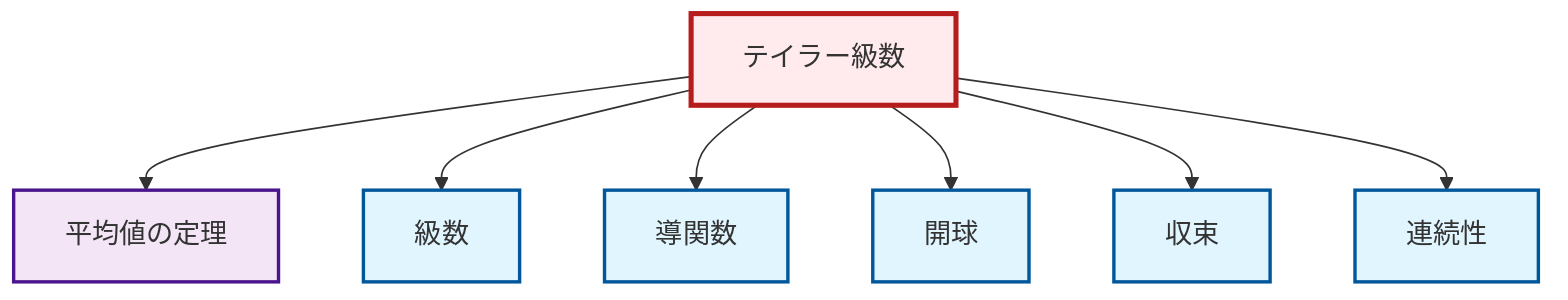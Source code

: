 graph TD
    classDef definition fill:#e1f5fe,stroke:#01579b,stroke-width:2px
    classDef theorem fill:#f3e5f5,stroke:#4a148c,stroke-width:2px
    classDef axiom fill:#fff3e0,stroke:#e65100,stroke-width:2px
    classDef example fill:#e8f5e9,stroke:#1b5e20,stroke-width:2px
    classDef current fill:#ffebee,stroke:#b71c1c,stroke-width:3px
    def-derivative["導関数"]:::definition
    def-open-ball["開球"]:::definition
    def-convergence["収束"]:::definition
    thm-mean-value["平均値の定理"]:::theorem
    def-series["級数"]:::definition
    thm-taylor-series["テイラー級数"]:::theorem
    def-continuity["連続性"]:::definition
    thm-taylor-series --> thm-mean-value
    thm-taylor-series --> def-series
    thm-taylor-series --> def-derivative
    thm-taylor-series --> def-open-ball
    thm-taylor-series --> def-convergence
    thm-taylor-series --> def-continuity
    class thm-taylor-series current